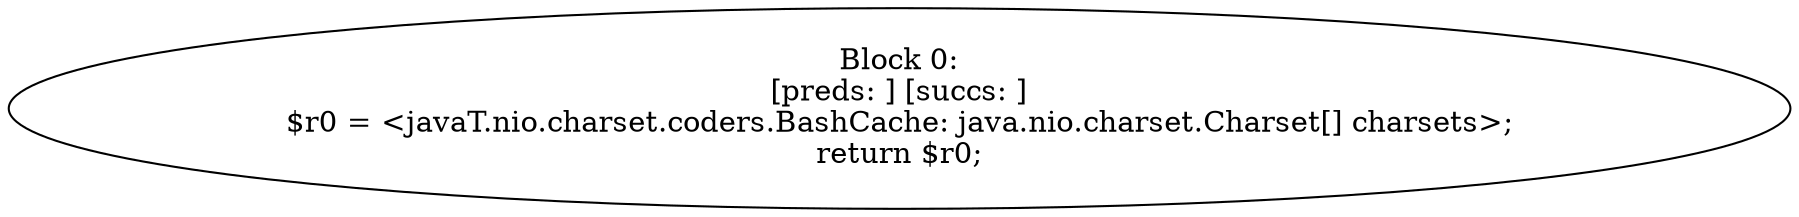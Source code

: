 digraph "unitGraph" {
    "Block 0:
[preds: ] [succs: ]
$r0 = <javaT.nio.charset.coders.BashCache: java.nio.charset.Charset[] charsets>;
return $r0;
"
}
